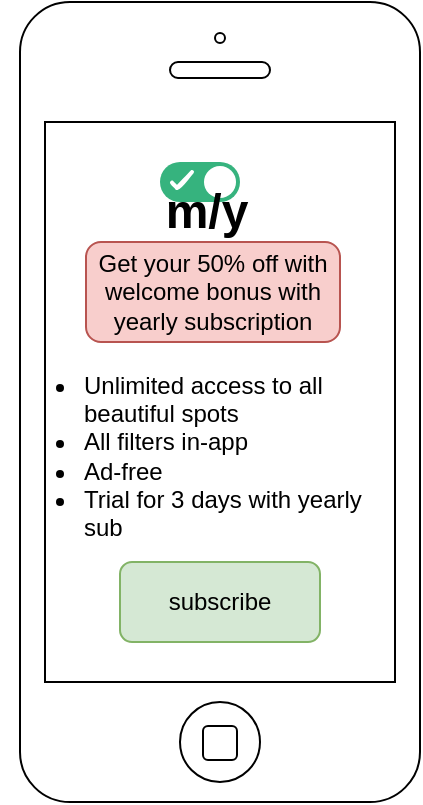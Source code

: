 <mxfile version="17.3.0" type="github">
  <diagram id="CT7mAA3saar8GgUIyssQ" name="Page-1">
    <mxGraphModel dx="1422" dy="794" grid="1" gridSize="10" guides="1" tooltips="1" connect="1" arrows="1" fold="1" page="1" pageScale="1" pageWidth="850" pageHeight="1100" math="0" shadow="0">
      <root>
        <mxCell id="0" />
        <mxCell id="1" parent="0" />
        <mxCell id="zya2DXrz7ZlzBOJnZvWj-1" value="" style="html=1;verticalLabelPosition=bottom;labelBackgroundColor=#ffffff;verticalAlign=top;shadow=0;dashed=0;strokeWidth=1;shape=mxgraph.ios7.misc.iphone;" vertex="1" parent="1">
          <mxGeometry x="270" y="90" width="200" height="400" as="geometry" />
        </mxCell>
        <mxCell id="zya2DXrz7ZlzBOJnZvWj-2" value="subscribe" style="rounded=1;whiteSpace=wrap;html=1;fillColor=#d5e8d4;strokeColor=#82b366;" vertex="1" parent="1">
          <mxGeometry x="320" y="370" width="100" height="40" as="geometry" />
        </mxCell>
        <mxCell id="zya2DXrz7ZlzBOJnZvWj-3" value="" style="fillColor=#36B37E;strokeColor=none;rounded=1;arcSize=50;sketch=0;hachureGap=4;pointerEvents=0;fontFamily=Architects Daughter;fontSource=https%3A%2F%2Ffonts.googleapis.com%2Fcss%3Ffamily%3DArchitects%2BDaughter;fontSize=20;" vertex="1" parent="1">
          <mxGeometry x="340" y="170" width="40" height="20" as="geometry" />
        </mxCell>
        <mxCell id="zya2DXrz7ZlzBOJnZvWj-4" value="" style="shape=ellipse;strokeColor=none;fillColor=#ffffff;sketch=0;hachureGap=4;pointerEvents=0;fontFamily=Architects Daughter;fontSource=https%3A%2F%2Ffonts.googleapis.com%2Fcss%3Ffamily%3DArchitects%2BDaughter;fontSize=20;" vertex="1" parent="zya2DXrz7ZlzBOJnZvWj-3">
          <mxGeometry x="1" y="0.5" width="16" height="16" relative="1" as="geometry">
            <mxPoint x="-18" y="-8" as="offset" />
          </mxGeometry>
        </mxCell>
        <mxCell id="zya2DXrz7ZlzBOJnZvWj-5" value="" style="html=1;shadow=0;dashed=0;shape=mxgraph.atlassian.check;strokeColor=#ffffff;strokeWidth=2;sketch=1;hachureGap=4;pointerEvents=0;fontFamily=Architects Daughter;fontSource=https%3A%2F%2Ffonts.googleapis.com%2Fcss%3Ffamily%3DArchitects%2BDaughter;fontSize=20;" vertex="1" parent="zya2DXrz7ZlzBOJnZvWj-3">
          <mxGeometry y="0.5" width="10" height="8" relative="1" as="geometry">
            <mxPoint x="6" y="-5" as="offset" />
          </mxGeometry>
        </mxCell>
        <mxCell id="zya2DXrz7ZlzBOJnZvWj-6" value="m/y" style="text;strokeColor=none;fillColor=none;html=1;fontSize=24;fontStyle=1;verticalAlign=middle;align=center;" vertex="1" parent="1">
          <mxGeometry x="340" y="190" width="45" height="10" as="geometry" />
        </mxCell>
        <mxCell id="zya2DXrz7ZlzBOJnZvWj-7" value="&lt;ul&gt;&lt;li&gt;&lt;span&gt;Unlimited access to all beautiful spots&lt;/span&gt;&lt;/li&gt;&lt;li&gt;All filters in-app&lt;/li&gt;&lt;li&gt;Ad-free&amp;nbsp;&lt;/li&gt;&lt;li&gt;Trial for 3 days with yearly sub&lt;/li&gt;&lt;/ul&gt;" style="text;strokeColor=none;fillColor=none;html=1;whiteSpace=wrap;verticalAlign=middle;overflow=hidden;" vertex="1" parent="1">
          <mxGeometry x="260" y="260" width="200" height="100" as="geometry" />
        </mxCell>
        <mxCell id="zya2DXrz7ZlzBOJnZvWj-8" value="Get your 50% off with welcome bonus with yearly subscription" style="rounded=1;whiteSpace=wrap;html=1;fillColor=#f8cecc;strokeColor=#b85450;" vertex="1" parent="1">
          <mxGeometry x="303" y="210" width="127" height="50" as="geometry" />
        </mxCell>
      </root>
    </mxGraphModel>
  </diagram>
</mxfile>
